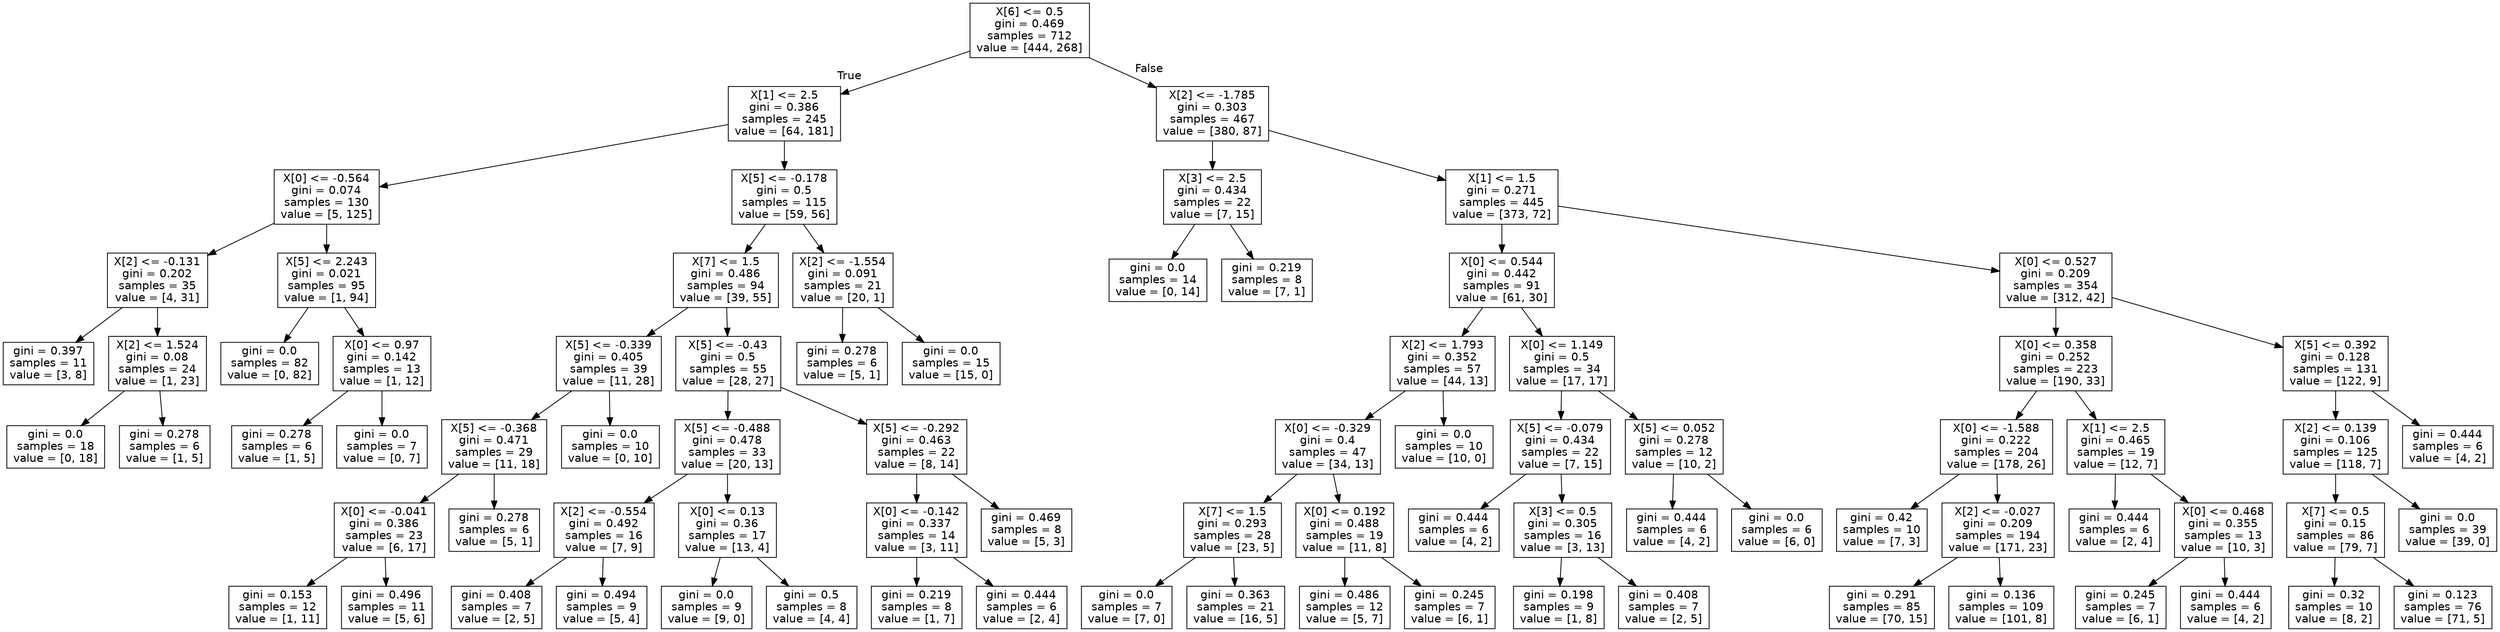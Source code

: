 digraph Tree {
node [shape=box, fontname="helvetica"] ;
edge [fontname="helvetica"] ;
0 [label="X[6] <= 0.5\ngini = 0.469\nsamples = 712\nvalue = [444, 268]"] ;
1 [label="X[1] <= 2.5\ngini = 0.386\nsamples = 245\nvalue = [64, 181]"] ;
0 -> 1 [labeldistance=2.5, labelangle=45, headlabel="True"] ;
2 [label="X[0] <= -0.564\ngini = 0.074\nsamples = 130\nvalue = [5, 125]"] ;
1 -> 2 ;
3 [label="X[2] <= -0.131\ngini = 0.202\nsamples = 35\nvalue = [4, 31]"] ;
2 -> 3 ;
4 [label="gini = 0.397\nsamples = 11\nvalue = [3, 8]"] ;
3 -> 4 ;
5 [label="X[2] <= 1.524\ngini = 0.08\nsamples = 24\nvalue = [1, 23]"] ;
3 -> 5 ;
6 [label="gini = 0.0\nsamples = 18\nvalue = [0, 18]"] ;
5 -> 6 ;
7 [label="gini = 0.278\nsamples = 6\nvalue = [1, 5]"] ;
5 -> 7 ;
8 [label="X[5] <= 2.243\ngini = 0.021\nsamples = 95\nvalue = [1, 94]"] ;
2 -> 8 ;
9 [label="gini = 0.0\nsamples = 82\nvalue = [0, 82]"] ;
8 -> 9 ;
10 [label="X[0] <= 0.97\ngini = 0.142\nsamples = 13\nvalue = [1, 12]"] ;
8 -> 10 ;
11 [label="gini = 0.278\nsamples = 6\nvalue = [1, 5]"] ;
10 -> 11 ;
12 [label="gini = 0.0\nsamples = 7\nvalue = [0, 7]"] ;
10 -> 12 ;
13 [label="X[5] <= -0.178\ngini = 0.5\nsamples = 115\nvalue = [59, 56]"] ;
1 -> 13 ;
14 [label="X[7] <= 1.5\ngini = 0.486\nsamples = 94\nvalue = [39, 55]"] ;
13 -> 14 ;
15 [label="X[5] <= -0.339\ngini = 0.405\nsamples = 39\nvalue = [11, 28]"] ;
14 -> 15 ;
16 [label="X[5] <= -0.368\ngini = 0.471\nsamples = 29\nvalue = [11, 18]"] ;
15 -> 16 ;
17 [label="X[0] <= -0.041\ngini = 0.386\nsamples = 23\nvalue = [6, 17]"] ;
16 -> 17 ;
18 [label="gini = 0.153\nsamples = 12\nvalue = [1, 11]"] ;
17 -> 18 ;
19 [label="gini = 0.496\nsamples = 11\nvalue = [5, 6]"] ;
17 -> 19 ;
20 [label="gini = 0.278\nsamples = 6\nvalue = [5, 1]"] ;
16 -> 20 ;
21 [label="gini = 0.0\nsamples = 10\nvalue = [0, 10]"] ;
15 -> 21 ;
22 [label="X[5] <= -0.43\ngini = 0.5\nsamples = 55\nvalue = [28, 27]"] ;
14 -> 22 ;
23 [label="X[5] <= -0.488\ngini = 0.478\nsamples = 33\nvalue = [20, 13]"] ;
22 -> 23 ;
24 [label="X[2] <= -0.554\ngini = 0.492\nsamples = 16\nvalue = [7, 9]"] ;
23 -> 24 ;
25 [label="gini = 0.408\nsamples = 7\nvalue = [2, 5]"] ;
24 -> 25 ;
26 [label="gini = 0.494\nsamples = 9\nvalue = [5, 4]"] ;
24 -> 26 ;
27 [label="X[0] <= 0.13\ngini = 0.36\nsamples = 17\nvalue = [13, 4]"] ;
23 -> 27 ;
28 [label="gini = 0.0\nsamples = 9\nvalue = [9, 0]"] ;
27 -> 28 ;
29 [label="gini = 0.5\nsamples = 8\nvalue = [4, 4]"] ;
27 -> 29 ;
30 [label="X[5] <= -0.292\ngini = 0.463\nsamples = 22\nvalue = [8, 14]"] ;
22 -> 30 ;
31 [label="X[0] <= -0.142\ngini = 0.337\nsamples = 14\nvalue = [3, 11]"] ;
30 -> 31 ;
32 [label="gini = 0.219\nsamples = 8\nvalue = [1, 7]"] ;
31 -> 32 ;
33 [label="gini = 0.444\nsamples = 6\nvalue = [2, 4]"] ;
31 -> 33 ;
34 [label="gini = 0.469\nsamples = 8\nvalue = [5, 3]"] ;
30 -> 34 ;
35 [label="X[2] <= -1.554\ngini = 0.091\nsamples = 21\nvalue = [20, 1]"] ;
13 -> 35 ;
36 [label="gini = 0.278\nsamples = 6\nvalue = [5, 1]"] ;
35 -> 36 ;
37 [label="gini = 0.0\nsamples = 15\nvalue = [15, 0]"] ;
35 -> 37 ;
38 [label="X[2] <= -1.785\ngini = 0.303\nsamples = 467\nvalue = [380, 87]"] ;
0 -> 38 [labeldistance=2.5, labelangle=-45, headlabel="False"] ;
39 [label="X[3] <= 2.5\ngini = 0.434\nsamples = 22\nvalue = [7, 15]"] ;
38 -> 39 ;
40 [label="gini = 0.0\nsamples = 14\nvalue = [0, 14]"] ;
39 -> 40 ;
41 [label="gini = 0.219\nsamples = 8\nvalue = [7, 1]"] ;
39 -> 41 ;
42 [label="X[1] <= 1.5\ngini = 0.271\nsamples = 445\nvalue = [373, 72]"] ;
38 -> 42 ;
43 [label="X[0] <= 0.544\ngini = 0.442\nsamples = 91\nvalue = [61, 30]"] ;
42 -> 43 ;
44 [label="X[2] <= 1.793\ngini = 0.352\nsamples = 57\nvalue = [44, 13]"] ;
43 -> 44 ;
45 [label="X[0] <= -0.329\ngini = 0.4\nsamples = 47\nvalue = [34, 13]"] ;
44 -> 45 ;
46 [label="X[7] <= 1.5\ngini = 0.293\nsamples = 28\nvalue = [23, 5]"] ;
45 -> 46 ;
47 [label="gini = 0.0\nsamples = 7\nvalue = [7, 0]"] ;
46 -> 47 ;
48 [label="gini = 0.363\nsamples = 21\nvalue = [16, 5]"] ;
46 -> 48 ;
49 [label="X[0] <= 0.192\ngini = 0.488\nsamples = 19\nvalue = [11, 8]"] ;
45 -> 49 ;
50 [label="gini = 0.486\nsamples = 12\nvalue = [5, 7]"] ;
49 -> 50 ;
51 [label="gini = 0.245\nsamples = 7\nvalue = [6, 1]"] ;
49 -> 51 ;
52 [label="gini = 0.0\nsamples = 10\nvalue = [10, 0]"] ;
44 -> 52 ;
53 [label="X[0] <= 1.149\ngini = 0.5\nsamples = 34\nvalue = [17, 17]"] ;
43 -> 53 ;
54 [label="X[5] <= -0.079\ngini = 0.434\nsamples = 22\nvalue = [7, 15]"] ;
53 -> 54 ;
55 [label="gini = 0.444\nsamples = 6\nvalue = [4, 2]"] ;
54 -> 55 ;
56 [label="X[3] <= 0.5\ngini = 0.305\nsamples = 16\nvalue = [3, 13]"] ;
54 -> 56 ;
57 [label="gini = 0.198\nsamples = 9\nvalue = [1, 8]"] ;
56 -> 57 ;
58 [label="gini = 0.408\nsamples = 7\nvalue = [2, 5]"] ;
56 -> 58 ;
59 [label="X[5] <= 0.052\ngini = 0.278\nsamples = 12\nvalue = [10, 2]"] ;
53 -> 59 ;
60 [label="gini = 0.444\nsamples = 6\nvalue = [4, 2]"] ;
59 -> 60 ;
61 [label="gini = 0.0\nsamples = 6\nvalue = [6, 0]"] ;
59 -> 61 ;
62 [label="X[0] <= 0.527\ngini = 0.209\nsamples = 354\nvalue = [312, 42]"] ;
42 -> 62 ;
63 [label="X[0] <= 0.358\ngini = 0.252\nsamples = 223\nvalue = [190, 33]"] ;
62 -> 63 ;
64 [label="X[0] <= -1.588\ngini = 0.222\nsamples = 204\nvalue = [178, 26]"] ;
63 -> 64 ;
65 [label="gini = 0.42\nsamples = 10\nvalue = [7, 3]"] ;
64 -> 65 ;
66 [label="X[2] <= -0.027\ngini = 0.209\nsamples = 194\nvalue = [171, 23]"] ;
64 -> 66 ;
67 [label="gini = 0.291\nsamples = 85\nvalue = [70, 15]"] ;
66 -> 67 ;
68 [label="gini = 0.136\nsamples = 109\nvalue = [101, 8]"] ;
66 -> 68 ;
69 [label="X[1] <= 2.5\ngini = 0.465\nsamples = 19\nvalue = [12, 7]"] ;
63 -> 69 ;
70 [label="gini = 0.444\nsamples = 6\nvalue = [2, 4]"] ;
69 -> 70 ;
71 [label="X[0] <= 0.468\ngini = 0.355\nsamples = 13\nvalue = [10, 3]"] ;
69 -> 71 ;
72 [label="gini = 0.245\nsamples = 7\nvalue = [6, 1]"] ;
71 -> 72 ;
73 [label="gini = 0.444\nsamples = 6\nvalue = [4, 2]"] ;
71 -> 73 ;
74 [label="X[5] <= 0.392\ngini = 0.128\nsamples = 131\nvalue = [122, 9]"] ;
62 -> 74 ;
75 [label="X[2] <= 0.139\ngini = 0.106\nsamples = 125\nvalue = [118, 7]"] ;
74 -> 75 ;
76 [label="X[7] <= 0.5\ngini = 0.15\nsamples = 86\nvalue = [79, 7]"] ;
75 -> 76 ;
77 [label="gini = 0.32\nsamples = 10\nvalue = [8, 2]"] ;
76 -> 77 ;
78 [label="gini = 0.123\nsamples = 76\nvalue = [71, 5]"] ;
76 -> 78 ;
79 [label="gini = 0.0\nsamples = 39\nvalue = [39, 0]"] ;
75 -> 79 ;
80 [label="gini = 0.444\nsamples = 6\nvalue = [4, 2]"] ;
74 -> 80 ;
}